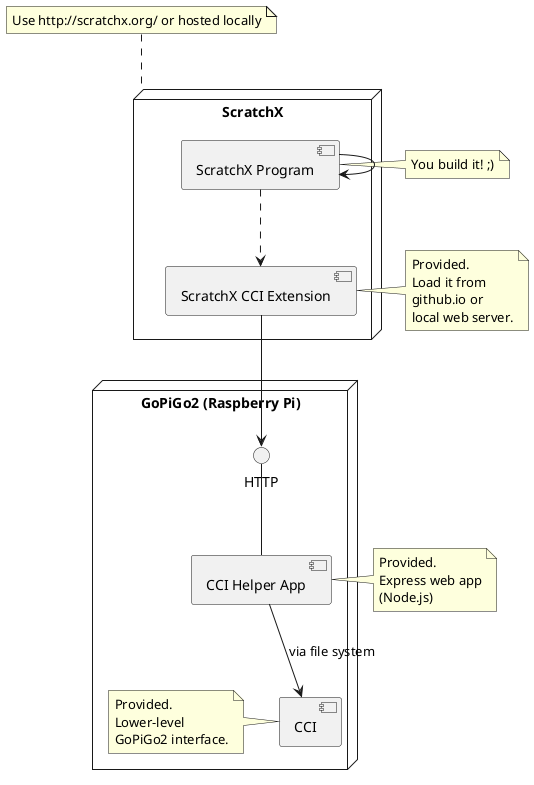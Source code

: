 @startuml


node "ScratchX" {
    [ScratchX CCI Extension]

    [ScratchX Program] -> [ScratchX Program]
    [ScratchX Program] ..> [ScratchX CCI Extension]
}

node "GoPiGo2 (Raspberry Pi)" {
    [CCI]
    HTTP -- [CCI Helper App]
    [CCI Helper App] --> [CCI] : via file system

    note left of [CCI]
        Provided.
        Lower-level
        GoPiGo2 interface.
    end note
}

[ScratchX CCI Extension] --> HTTP


note left of [ScratchX Program]
    You build it! ;)
end note

note left of [ScratchX CCI Extension]
    Provided.
    Load it from
    github.io or
    local web server.
end note

note top of ScratchX
 Use http://scratchx.org/ or hosted locally
end note

note left of [CCI Helper App]
    Provided.
    Express web app
    (Node.js)
end note

@enduml
